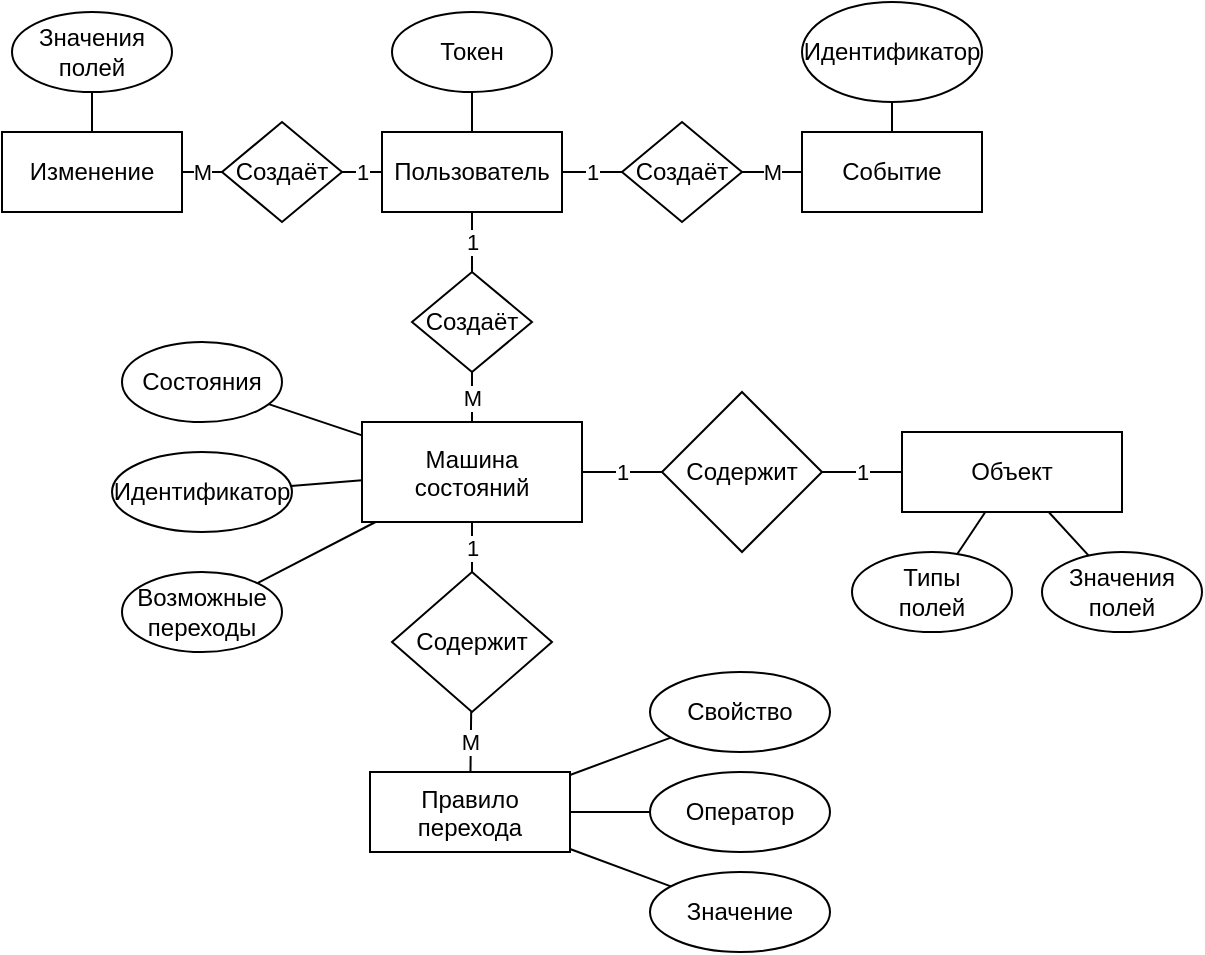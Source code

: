 <mxfile version="14.5.7" type="gitlab" pages="2">
  <diagram id="R2lEEEUBdFMjLlhIrx00" name="ERD">
    <mxGraphModel dx="2215" dy="919" grid="1" gridSize="10" guides="1" tooltips="1" connect="1" arrows="1" fold="1" page="1" pageScale="1" pageWidth="850" pageHeight="1100" math="0" shadow="0" extFonts="Permanent Marker^https://fonts.googleapis.com/css?family=Permanent+Marker">
      <root>
        <mxCell id="0" />
        <mxCell id="1" parent="0" />
        <mxCell id="cQ99XlQA5KUqKTNOfFdo-27" value="1" style="edgeStyle=none;rounded=0;orthogonalLoop=1;jettySize=auto;html=1;endArrow=none;endFill=0;" edge="1" parent="1" source="cQ99XlQA5KUqKTNOfFdo-1" target="cQ99XlQA5KUqKTNOfFdo-2">
          <mxGeometry relative="1" as="geometry" />
        </mxCell>
        <mxCell id="cQ99XlQA5KUqKTNOfFdo-49" value="1" style="edgeStyle=none;rounded=0;orthogonalLoop=1;jettySize=auto;html=1;endArrow=none;endFill=0;" edge="1" parent="1" source="cQ99XlQA5KUqKTNOfFdo-1" target="cQ99XlQA5KUqKTNOfFdo-47">
          <mxGeometry relative="1" as="geometry" />
        </mxCell>
        <mxCell id="cQ99XlQA5KUqKTNOfFdo-1" value="Машина&#xa;состояний" style="" vertex="1" parent="1">
          <mxGeometry x="100.0" y="235" width="110" height="50" as="geometry" />
        </mxCell>
        <mxCell id="cQ99XlQA5KUqKTNOfFdo-28" value="1" style="edgeStyle=none;rounded=0;orthogonalLoop=1;jettySize=auto;html=1;entryX=0;entryY=0.5;entryDx=0;entryDy=0;endArrow=none;endFill=0;" edge="1" parent="1" source="cQ99XlQA5KUqKTNOfFdo-2" target="cQ99XlQA5KUqKTNOfFdo-9">
          <mxGeometry relative="1" as="geometry" />
        </mxCell>
        <mxCell id="cQ99XlQA5KUqKTNOfFdo-2" value="Содержит" style="rhombus;whiteSpace=wrap;html=1;" vertex="1" parent="1">
          <mxGeometry x="250" y="220" width="80" height="80" as="geometry" />
        </mxCell>
        <mxCell id="cQ99XlQA5KUqKTNOfFdo-5" style="edgeStyle=orthogonalEdgeStyle;rounded=0;orthogonalLoop=1;jettySize=auto;html=1;endArrow=none;endFill=0;" edge="1" parent="1" source="cQ99XlQA5KUqKTNOfFdo-3" target="cQ99XlQA5KUqKTNOfFdo-4">
          <mxGeometry relative="1" as="geometry" />
        </mxCell>
        <mxCell id="cQ99XlQA5KUqKTNOfFdo-7" value="1" style="edgeStyle=orthogonalEdgeStyle;rounded=0;orthogonalLoop=1;jettySize=auto;html=1;endArrow=none;endFill=0;" edge="1" parent="1" source="cQ99XlQA5KUqKTNOfFdo-3" target="cQ99XlQA5KUqKTNOfFdo-6">
          <mxGeometry relative="1" as="geometry" />
        </mxCell>
        <mxCell id="cQ99XlQA5KUqKTNOfFdo-36" value="1" style="edgeStyle=none;rounded=0;orthogonalLoop=1;jettySize=auto;html=1;endArrow=none;endFill=0;" edge="1" parent="1" source="cQ99XlQA5KUqKTNOfFdo-3" target="cQ99XlQA5KUqKTNOfFdo-31">
          <mxGeometry relative="1" as="geometry" />
        </mxCell>
        <mxCell id="cQ99XlQA5KUqKTNOfFdo-3" value="Пользователь" style="rounded=0;whiteSpace=wrap;html=1;" vertex="1" parent="1">
          <mxGeometry x="110" y="90" width="90" height="40" as="geometry" />
        </mxCell>
        <mxCell id="cQ99XlQA5KUqKTNOfFdo-4" value="Токен" style="ellipse;whiteSpace=wrap;html=1;" vertex="1" parent="1">
          <mxGeometry x="115" y="30" width="80" height="40" as="geometry" />
        </mxCell>
        <mxCell id="cQ99XlQA5KUqKTNOfFdo-8" value="М" style="edgeStyle=orthogonalEdgeStyle;rounded=0;orthogonalLoop=1;jettySize=auto;html=1;endArrow=none;endFill=0;" edge="1" parent="1" source="cQ99XlQA5KUqKTNOfFdo-6" target="cQ99XlQA5KUqKTNOfFdo-1">
          <mxGeometry relative="1" as="geometry" />
        </mxCell>
        <mxCell id="cQ99XlQA5KUqKTNOfFdo-6" value="Создаёт" style="rhombus;whiteSpace=wrap;html=1;" vertex="1" parent="1">
          <mxGeometry x="125" y="160" width="60" height="50" as="geometry" />
        </mxCell>
        <mxCell id="cQ99XlQA5KUqKTNOfFdo-29" style="edgeStyle=none;rounded=0;orthogonalLoop=1;jettySize=auto;html=1;endArrow=none;endFill=0;" edge="1" parent="1" source="cQ99XlQA5KUqKTNOfFdo-9" target="cQ99XlQA5KUqKTNOfFdo-11">
          <mxGeometry relative="1" as="geometry" />
        </mxCell>
        <mxCell id="cQ99XlQA5KUqKTNOfFdo-30" style="edgeStyle=none;rounded=0;orthogonalLoop=1;jettySize=auto;html=1;endArrow=none;endFill=0;" edge="1" parent="1" source="cQ99XlQA5KUqKTNOfFdo-9" target="cQ99XlQA5KUqKTNOfFdo-16">
          <mxGeometry relative="1" as="geometry" />
        </mxCell>
        <mxCell id="cQ99XlQA5KUqKTNOfFdo-9" value="Объект" style="rounded=0;whiteSpace=wrap;html=1;" vertex="1" parent="1">
          <mxGeometry x="370" y="240" width="110" height="40" as="geometry" />
        </mxCell>
        <mxCell id="cQ99XlQA5KUqKTNOfFdo-11" value="Типы&lt;br&gt;полей" style="ellipse;whiteSpace=wrap;html=1;" vertex="1" parent="1">
          <mxGeometry x="345" y="300" width="80" height="40" as="geometry" />
        </mxCell>
        <mxCell id="cQ99XlQA5KUqKTNOfFdo-24" style="rounded=0;orthogonalLoop=1;jettySize=auto;html=1;endArrow=none;endFill=0;" edge="1" parent="1" source="cQ99XlQA5KUqKTNOfFdo-12" target="cQ99XlQA5KUqKTNOfFdo-1">
          <mxGeometry relative="1" as="geometry" />
        </mxCell>
        <mxCell id="cQ99XlQA5KUqKTNOfFdo-12" value="Состояния" style="ellipse;whiteSpace=wrap;html=1;" vertex="1" parent="1">
          <mxGeometry x="-20" y="195" width="80" height="40" as="geometry" />
        </mxCell>
        <mxCell id="cQ99XlQA5KUqKTNOfFdo-25" style="edgeStyle=none;rounded=0;orthogonalLoop=1;jettySize=auto;html=1;endArrow=none;endFill=0;" edge="1" parent="1" source="cQ99XlQA5KUqKTNOfFdo-13" target="cQ99XlQA5KUqKTNOfFdo-1">
          <mxGeometry relative="1" as="geometry" />
        </mxCell>
        <mxCell id="cQ99XlQA5KUqKTNOfFdo-13" value="Идентификатор" style="ellipse;whiteSpace=wrap;html=1;" vertex="1" parent="1">
          <mxGeometry x="-25" y="250" width="90" height="40" as="geometry" />
        </mxCell>
        <mxCell id="cQ99XlQA5KUqKTNOfFdo-26" style="edgeStyle=none;rounded=0;orthogonalLoop=1;jettySize=auto;html=1;endArrow=none;endFill=0;" edge="1" parent="1" source="cQ99XlQA5KUqKTNOfFdo-14" target="cQ99XlQA5KUqKTNOfFdo-1">
          <mxGeometry relative="1" as="geometry" />
        </mxCell>
        <mxCell id="cQ99XlQA5KUqKTNOfFdo-14" value="Возможные&lt;br&gt;переходы" style="ellipse;whiteSpace=wrap;html=1;" vertex="1" parent="1">
          <mxGeometry x="-20" y="310" width="80" height="40" as="geometry" />
        </mxCell>
        <mxCell id="cQ99XlQA5KUqKTNOfFdo-16" value="Значения&lt;br&gt;полей" style="ellipse;whiteSpace=wrap;html=1;" vertex="1" parent="1">
          <mxGeometry x="440" y="300" width="80" height="40" as="geometry" />
        </mxCell>
        <mxCell id="cQ99XlQA5KUqKTNOfFdo-37" value="М" style="edgeStyle=none;rounded=0;orthogonalLoop=1;jettySize=auto;html=1;exitX=1;exitY=0.5;exitDx=0;exitDy=0;endArrow=none;endFill=0;" edge="1" parent="1" source="cQ99XlQA5KUqKTNOfFdo-31" target="cQ99XlQA5KUqKTNOfFdo-32">
          <mxGeometry relative="1" as="geometry" />
        </mxCell>
        <mxCell id="cQ99XlQA5KUqKTNOfFdo-31" value="Создаёт" style="rhombus;whiteSpace=wrap;html=1;" vertex="1" parent="1">
          <mxGeometry x="230" y="85" width="60" height="50" as="geometry" />
        </mxCell>
        <mxCell id="cQ99XlQA5KUqKTNOfFdo-45" style="edgeStyle=none;rounded=0;orthogonalLoop=1;jettySize=auto;html=1;endArrow=none;endFill=0;" edge="1" parent="1" source="cQ99XlQA5KUqKTNOfFdo-32" target="cQ99XlQA5KUqKTNOfFdo-44">
          <mxGeometry relative="1" as="geometry" />
        </mxCell>
        <mxCell id="cQ99XlQA5KUqKTNOfFdo-32" value="Событие" style="rounded=0;whiteSpace=wrap;html=1;" vertex="1" parent="1">
          <mxGeometry x="320" y="90" width="90" height="40" as="geometry" />
        </mxCell>
        <mxCell id="cQ99XlQA5KUqKTNOfFdo-33" value="Изменение" style="rounded=0;whiteSpace=wrap;html=1;" vertex="1" parent="1">
          <mxGeometry x="-80" y="90" width="90" height="40" as="geometry" />
        </mxCell>
        <mxCell id="cQ99XlQA5KUqKTNOfFdo-38" value="М" style="edgeStyle=none;rounded=0;orthogonalLoop=1;jettySize=auto;html=1;endArrow=none;endFill=0;" edge="1" parent="1" source="cQ99XlQA5KUqKTNOfFdo-35" target="cQ99XlQA5KUqKTNOfFdo-33">
          <mxGeometry relative="1" as="geometry" />
        </mxCell>
        <mxCell id="cQ99XlQA5KUqKTNOfFdo-39" value="1" style="edgeStyle=none;rounded=0;orthogonalLoop=1;jettySize=auto;html=1;endArrow=none;endFill=0;" edge="1" parent="1" source="cQ99XlQA5KUqKTNOfFdo-35" target="cQ99XlQA5KUqKTNOfFdo-3">
          <mxGeometry relative="1" as="geometry" />
        </mxCell>
        <mxCell id="cQ99XlQA5KUqKTNOfFdo-35" value="Создаёт" style="rhombus;whiteSpace=wrap;html=1;" vertex="1" parent="1">
          <mxGeometry x="30" y="85" width="60" height="50" as="geometry" />
        </mxCell>
        <mxCell id="cQ99XlQA5KUqKTNOfFdo-42" style="edgeStyle=none;rounded=0;orthogonalLoop=1;jettySize=auto;html=1;endArrow=none;endFill=0;" edge="1" parent="1" source="cQ99XlQA5KUqKTNOfFdo-41" target="cQ99XlQA5KUqKTNOfFdo-33">
          <mxGeometry relative="1" as="geometry" />
        </mxCell>
        <mxCell id="cQ99XlQA5KUqKTNOfFdo-41" value="Значения полей" style="ellipse;whiteSpace=wrap;html=1;strokeColor=#000000;" vertex="1" parent="1">
          <mxGeometry x="-75" y="30" width="80" height="40" as="geometry" />
        </mxCell>
        <mxCell id="cQ99XlQA5KUqKTNOfFdo-44" value="Идентификатор" style="ellipse;whiteSpace=wrap;html=1;strokeColor=#000000;" vertex="1" parent="1">
          <mxGeometry x="320" y="25" width="90" height="50" as="geometry" />
        </mxCell>
        <mxCell id="cQ99XlQA5KUqKTNOfFdo-50" value="М" style="edgeStyle=none;rounded=0;orthogonalLoop=1;jettySize=auto;html=1;endArrow=none;endFill=0;" edge="1" parent="1" source="cQ99XlQA5KUqKTNOfFdo-47" target="cQ99XlQA5KUqKTNOfFdo-48">
          <mxGeometry relative="1" as="geometry">
            <mxPoint x="154" y="370" as="sourcePoint" />
          </mxGeometry>
        </mxCell>
        <mxCell id="cQ99XlQA5KUqKTNOfFdo-47" value="Содержит" style="rhombus;whiteSpace=wrap;html=1;" vertex="1" parent="1">
          <mxGeometry x="115" y="310" width="80" height="70" as="geometry" />
        </mxCell>
        <mxCell id="cQ99XlQA5KUqKTNOfFdo-54" style="edgeStyle=none;rounded=0;orthogonalLoop=1;jettySize=auto;html=1;endArrow=none;endFill=0;" edge="1" parent="1" source="cQ99XlQA5KUqKTNOfFdo-48" target="cQ99XlQA5KUqKTNOfFdo-51">
          <mxGeometry relative="1" as="geometry" />
        </mxCell>
        <mxCell id="cQ99XlQA5KUqKTNOfFdo-55" style="edgeStyle=none;rounded=0;orthogonalLoop=1;jettySize=auto;html=1;endArrow=none;endFill=0;" edge="1" parent="1" source="cQ99XlQA5KUqKTNOfFdo-48" target="cQ99XlQA5KUqKTNOfFdo-52">
          <mxGeometry relative="1" as="geometry" />
        </mxCell>
        <mxCell id="cQ99XlQA5KUqKTNOfFdo-56" style="edgeStyle=none;rounded=0;orthogonalLoop=1;jettySize=auto;html=1;endArrow=none;endFill=0;" edge="1" parent="1" source="cQ99XlQA5KUqKTNOfFdo-48" target="cQ99XlQA5KUqKTNOfFdo-53">
          <mxGeometry relative="1" as="geometry" />
        </mxCell>
        <mxCell id="cQ99XlQA5KUqKTNOfFdo-48" value="Правило&#xa;перехода" style="" vertex="1" parent="1">
          <mxGeometry x="104" y="410" width="100" height="40" as="geometry" />
        </mxCell>
        <mxCell id="cQ99XlQA5KUqKTNOfFdo-51" value="Свойство" style="ellipse;whiteSpace=wrap;html=1;strokeColor=#000000;" vertex="1" parent="1">
          <mxGeometry x="244" y="360" width="90" height="40" as="geometry" />
        </mxCell>
        <mxCell id="cQ99XlQA5KUqKTNOfFdo-52" value="Оператор" style="ellipse;whiteSpace=wrap;html=1;strokeColor=#000000;" vertex="1" parent="1">
          <mxGeometry x="244" y="410" width="90" height="40" as="geometry" />
        </mxCell>
        <mxCell id="cQ99XlQA5KUqKTNOfFdo-53" value="Значение" style="ellipse;whiteSpace=wrap;html=1;strokeColor=#000000;" vertex="1" parent="1">
          <mxGeometry x="244" y="460" width="90" height="40" as="geometry" />
        </mxCell>
      </root>
    </mxGraphModel>
  </diagram>
  <diagram id="1vGwdoNGGwPbL_ka2vLB" name="Components">
    <mxGraphModel dx="809" dy="460" grid="1" gridSize="10" guides="1" tooltips="1" connect="1" arrows="1" fold="1" page="1" pageScale="1" pageWidth="850" pageHeight="1100" math="0" shadow="0">
      <root>
        <mxCell id="aNmfgd_NvnHF94L3gYJ7-0" />
        <mxCell id="aNmfgd_NvnHF94L3gYJ7-1" parent="aNmfgd_NvnHF94L3gYJ7-0" />
        <mxCell id="aNmfgd_NvnHF94L3gYJ7-22" style="edgeStyle=none;rounded=0;orthogonalLoop=1;jettySize=auto;html=1;endArrow=classic;endFill=1;dashed=1;" edge="1" parent="aNmfgd_NvnHF94L3gYJ7-1" source="aNmfgd_NvnHF94L3gYJ7-4" target="aNmfgd_NvnHF94L3gYJ7-19">
          <mxGeometry relative="1" as="geometry" />
        </mxCell>
        <mxCell id="aNmfgd_NvnHF94L3gYJ7-23" style="edgeStyle=none;rounded=0;orthogonalLoop=1;jettySize=auto;html=1;dashed=1;endArrow=classic;endFill=1;" edge="1" parent="aNmfgd_NvnHF94L3gYJ7-1" source="aNmfgd_NvnHF94L3gYJ7-4" target="aNmfgd_NvnHF94L3gYJ7-15">
          <mxGeometry relative="1" as="geometry" />
        </mxCell>
        <mxCell id="aNmfgd_NvnHF94L3gYJ7-4" value="«Component»&lt;br&gt;&lt;b&gt;Обработчик API&lt;br&gt;запросов&lt;/b&gt;" style="html=1;dropTarget=0;strokeColor=#000000;" vertex="1" parent="aNmfgd_NvnHF94L3gYJ7-1">
          <mxGeometry x="310" y="247.5" width="140" height="75" as="geometry" />
        </mxCell>
        <mxCell id="aNmfgd_NvnHF94L3gYJ7-5" value="" style="shape=module;jettyWidth=8;jettyHeight=4;" vertex="1" parent="aNmfgd_NvnHF94L3gYJ7-4">
          <mxGeometry x="1" width="20" height="20" relative="1" as="geometry">
            <mxPoint x="-27" y="7" as="offset" />
          </mxGeometry>
        </mxCell>
        <mxCell id="aNmfgd_NvnHF94L3gYJ7-6" value="«Component»&lt;br&gt;&lt;b&gt;Клиент&lt;/b&gt;" style="html=1;dropTarget=0;strokeColor=#000000;" vertex="1" parent="aNmfgd_NvnHF94L3gYJ7-1">
          <mxGeometry x="90" y="250" width="150" height="70" as="geometry" />
        </mxCell>
        <mxCell id="aNmfgd_NvnHF94L3gYJ7-7" value="" style="shape=module;jettyWidth=8;jettyHeight=4;" vertex="1" parent="aNmfgd_NvnHF94L3gYJ7-6">
          <mxGeometry x="1" width="20" height="20" relative="1" as="geometry">
            <mxPoint x="-27" y="7" as="offset" />
          </mxGeometry>
        </mxCell>
        <mxCell id="aNmfgd_NvnHF94L3gYJ7-11" value="" style="rounded=0;orthogonalLoop=1;jettySize=auto;html=1;endArrow=none;endFill=0;" edge="1" target="aNmfgd_NvnHF94L3gYJ7-13" parent="aNmfgd_NvnHF94L3gYJ7-1" source="aNmfgd_NvnHF94L3gYJ7-6">
          <mxGeometry relative="1" as="geometry">
            <mxPoint x="250" y="285" as="sourcePoint" />
          </mxGeometry>
        </mxCell>
        <mxCell id="aNmfgd_NvnHF94L3gYJ7-12" value="" style="rounded=0;orthogonalLoop=1;jettySize=auto;html=1;endArrow=halfCircle;endFill=0;entryX=0.5;entryY=0.5;entryDx=0;entryDy=0;endSize=6;strokeWidth=1;" edge="1" target="aNmfgd_NvnHF94L3gYJ7-13" parent="aNmfgd_NvnHF94L3gYJ7-1" source="aNmfgd_NvnHF94L3gYJ7-4">
          <mxGeometry relative="1" as="geometry">
            <mxPoint x="290" y="285" as="sourcePoint" />
          </mxGeometry>
        </mxCell>
        <mxCell id="aNmfgd_NvnHF94L3gYJ7-13" value="" style="ellipse;whiteSpace=wrap;html=1;fontFamily=Helvetica;fontSize=12;fontColor=#000000;align=center;strokeColor=#000000;fillColor=#ffffff;points=[];aspect=fixed;resizable=0;" vertex="1" parent="aNmfgd_NvnHF94L3gYJ7-1">
          <mxGeometry x="265" y="280" width="10" height="10" as="geometry" />
        </mxCell>
        <mxCell id="aNmfgd_NvnHF94L3gYJ7-14" value="API" style="text;html=1;align=center;verticalAlign=middle;resizable=0;points=[];autosize=1;" vertex="1" parent="aNmfgd_NvnHF94L3gYJ7-1">
          <mxGeometry x="255" y="250" width="30" height="20" as="geometry" />
        </mxCell>
        <mxCell id="aNmfgd_NvnHF94L3gYJ7-15" value="«Component»&lt;br&gt;&lt;b&gt;Машина состояний&lt;/b&gt;" style="html=1;dropTarget=0;strokeColor=#000000;" vertex="1" parent="aNmfgd_NvnHF94L3gYJ7-1">
          <mxGeometry x="310" y="140" width="140" height="75" as="geometry" />
        </mxCell>
        <mxCell id="aNmfgd_NvnHF94L3gYJ7-16" value="" style="shape=module;jettyWidth=8;jettyHeight=4;" vertex="1" parent="aNmfgd_NvnHF94L3gYJ7-15">
          <mxGeometry x="1" width="20" height="20" relative="1" as="geometry">
            <mxPoint x="-27" y="7" as="offset" />
          </mxGeometry>
        </mxCell>
        <mxCell id="aNmfgd_NvnHF94L3gYJ7-19" value="«Component»&lt;br&gt;&lt;b&gt;База данных&lt;/b&gt;" style="html=1;dropTarget=0;strokeColor=#000000;" vertex="1" parent="aNmfgd_NvnHF94L3gYJ7-1">
          <mxGeometry x="490" y="245" width="140" height="75" as="geometry" />
        </mxCell>
        <mxCell id="aNmfgd_NvnHF94L3gYJ7-20" value="" style="shape=module;jettyWidth=8;jettyHeight=4;" vertex="1" parent="aNmfgd_NvnHF94L3gYJ7-19">
          <mxGeometry x="1" width="20" height="20" relative="1" as="geometry">
            <mxPoint x="-27" y="7" as="offset" />
          </mxGeometry>
        </mxCell>
      </root>
    </mxGraphModel>
  </diagram>
</mxfile>
